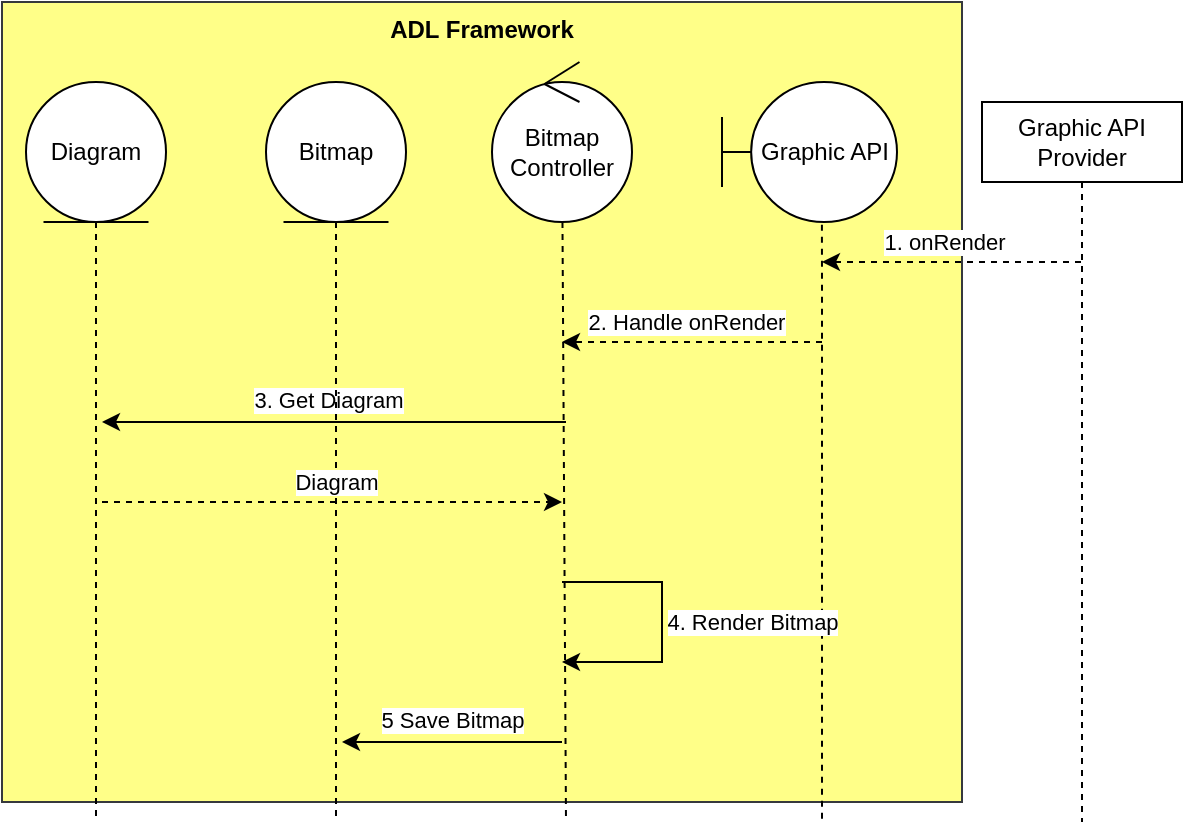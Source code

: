 <mxfile version="22.0.8" type="github">
  <diagram name="Page-1" id="xt_nnhYu07Hq9b79k1ty">
    <mxGraphModel dx="1394" dy="1847" grid="1" gridSize="10" guides="1" tooltips="1" connect="1" arrows="1" fold="1" page="1" pageScale="1" pageWidth="850" pageHeight="1100" math="0" shadow="0">
      <root>
        <mxCell id="0" />
        <mxCell id="1" parent="0" />
        <mxCell id="qb9J2J97RWohNg8CDa3N-9" value="&lt;b&gt;ADL Framework&lt;/b&gt;" style="rounded=0;whiteSpace=wrap;html=1;verticalAlign=top;fillColor=#ffff88;strokeColor=#36393d;" parent="1" vertex="1">
          <mxGeometry x="280" y="-10" width="480" height="400" as="geometry" />
        </mxCell>
        <mxCell id="d2GdL6p6CnoJohmCuEtg-9" style="rounded=0;orthogonalLoop=1;jettySize=auto;html=1;exitX=0.5;exitY=1;exitDx=0;exitDy=0;dashed=1;endArrow=none;endFill=0;" parent="1" edge="1">
          <mxGeometry relative="1" as="geometry">
            <mxPoint x="327" y="400" as="targetPoint" />
            <mxPoint x="327" y="100" as="sourcePoint" />
          </mxGeometry>
        </mxCell>
        <mxCell id="d2GdL6p6CnoJohmCuEtg-8" value="Diagram" style="ellipse;shape=umlEntity;whiteSpace=wrap;html=1;" parent="1" vertex="1">
          <mxGeometry x="292" y="30" width="70" height="70" as="geometry" />
        </mxCell>
        <mxCell id="qb9J2J97RWohNg8CDa3N-3" style="rounded=0;orthogonalLoop=1;jettySize=auto;html=1;dashed=1;endArrow=none;endFill=0;" parent="1" source="qb9J2J97RWohNg8CDa3N-4" edge="1">
          <mxGeometry relative="1" as="geometry">
            <mxPoint x="562" y="400" as="targetPoint" />
          </mxGeometry>
        </mxCell>
        <mxCell id="qb9J2J97RWohNg8CDa3N-4" value="Bitmap Controller" style="ellipse;shape=umlControl;whiteSpace=wrap;html=1;" parent="1" vertex="1">
          <mxGeometry x="525" y="20" width="70" height="80" as="geometry" />
        </mxCell>
        <mxCell id="qb9J2J97RWohNg8CDa3N-12" style="rounded=0;orthogonalLoop=1;jettySize=auto;html=1;endArrow=none;endFill=0;dashed=1;exitX=0.571;exitY=1.019;exitDx=0;exitDy=0;exitPerimeter=0;" parent="1" source="qb9J2J97RWohNg8CDa3N-13" edge="1">
          <mxGeometry relative="1" as="geometry">
            <mxPoint x="690" y="400" as="targetPoint" />
            <Array as="points">
              <mxPoint x="690" y="130" />
            </Array>
          </mxGeometry>
        </mxCell>
        <mxCell id="qb9J2J97RWohNg8CDa3N-13" value="Graphic API" style="shape=umlBoundary;whiteSpace=wrap;html=1;" parent="1" vertex="1">
          <mxGeometry x="640" y="30" width="87.5" height="70" as="geometry" />
        </mxCell>
        <mxCell id="qb9J2J97RWohNg8CDa3N-14" value="Graphic API Provider" style="shape=umlLifeline;perimeter=lifelinePerimeter;whiteSpace=wrap;html=1;container=1;dropTarget=0;collapsible=0;recursiveResize=0;outlineConnect=0;portConstraint=eastwest;newEdgeStyle={&quot;curved&quot;:0,&quot;rounded&quot;:0};" parent="1" vertex="1">
          <mxGeometry x="770" y="40" width="100" height="360" as="geometry" />
        </mxCell>
        <mxCell id="h0las7Yoy4YC9POL-h1v-2" value="" style="endArrow=classic;html=1;rounded=0;dashed=1;" parent="1" edge="1">
          <mxGeometry width="50" height="50" relative="1" as="geometry">
            <mxPoint x="819.5" y="120" as="sourcePoint" />
            <mxPoint x="690" y="120" as="targetPoint" />
          </mxGeometry>
        </mxCell>
        <mxCell id="h0las7Yoy4YC9POL-h1v-9" value="1. onRender" style="edgeLabel;html=1;align=center;verticalAlign=middle;resizable=0;points=[];" parent="h0las7Yoy4YC9POL-h1v-2" vertex="1" connectable="0">
          <mxGeometry x="0.155" y="-1" relative="1" as="geometry">
            <mxPoint x="6" y="-9" as="offset" />
          </mxGeometry>
        </mxCell>
        <mxCell id="h0las7Yoy4YC9POL-h1v-3" value="" style="endArrow=classic;html=1;rounded=0;dashed=1;" parent="1" edge="1">
          <mxGeometry width="50" height="50" relative="1" as="geometry">
            <mxPoint x="690" y="160" as="sourcePoint" />
            <mxPoint x="560" y="160" as="targetPoint" />
          </mxGeometry>
        </mxCell>
        <mxCell id="h0las7Yoy4YC9POL-h1v-11" value="2. Handle onRender" style="edgeLabel;html=1;align=center;verticalAlign=middle;resizable=0;points=[];" parent="h0las7Yoy4YC9POL-h1v-3" vertex="1" connectable="0">
          <mxGeometry x="0.052" y="-1" relative="1" as="geometry">
            <mxPoint y="-9" as="offset" />
          </mxGeometry>
        </mxCell>
        <mxCell id="h0las7Yoy4YC9POL-h1v-4" value="" style="endArrow=classic;html=1;rounded=0;" parent="1" edge="1">
          <mxGeometry width="50" height="50" relative="1" as="geometry">
            <mxPoint x="562" y="200" as="sourcePoint" />
            <mxPoint x="330" y="200" as="targetPoint" />
          </mxGeometry>
        </mxCell>
        <mxCell id="h0las7Yoy4YC9POL-h1v-12" value="3. Get Diagram" style="edgeLabel;html=1;align=center;verticalAlign=middle;resizable=0;points=[];" parent="h0las7Yoy4YC9POL-h1v-4" vertex="1" connectable="0">
          <mxGeometry x="0.141" y="-1" relative="1" as="geometry">
            <mxPoint x="13" y="-10" as="offset" />
          </mxGeometry>
        </mxCell>
        <mxCell id="h0las7Yoy4YC9POL-h1v-5" style="rounded=0;orthogonalLoop=1;jettySize=auto;html=1;exitX=0.5;exitY=1;exitDx=0;exitDy=0;dashed=1;endArrow=none;endFill=0;" parent="1" edge="1">
          <mxGeometry relative="1" as="geometry">
            <mxPoint x="447" y="400" as="targetPoint" />
            <mxPoint x="447" y="100" as="sourcePoint" />
          </mxGeometry>
        </mxCell>
        <mxCell id="h0las7Yoy4YC9POL-h1v-6" value="Bitmap" style="ellipse;shape=umlEntity;whiteSpace=wrap;html=1;" parent="1" vertex="1">
          <mxGeometry x="412" y="30" width="70" height="70" as="geometry" />
        </mxCell>
        <mxCell id="h0las7Yoy4YC9POL-h1v-7" value="" style="endArrow=classic;html=1;rounded=0;dashed=1;" parent="1" edge="1">
          <mxGeometry width="50" height="50" relative="1" as="geometry">
            <mxPoint x="330" y="240" as="sourcePoint" />
            <mxPoint x="560" y="240" as="targetPoint" />
          </mxGeometry>
        </mxCell>
        <mxCell id="h0las7Yoy4YC9POL-h1v-13" value="Diagram" style="edgeLabel;html=1;align=center;verticalAlign=middle;resizable=0;points=[];" parent="h0las7Yoy4YC9POL-h1v-7" vertex="1" connectable="0">
          <mxGeometry x="-0.29" y="2" relative="1" as="geometry">
            <mxPoint x="35" y="-8" as="offset" />
          </mxGeometry>
        </mxCell>
        <mxCell id="h0las7Yoy4YC9POL-h1v-18" value="" style="endArrow=classic;html=1;rounded=0;edgeStyle=elbowEdgeStyle;" parent="1" edge="1">
          <mxGeometry width="50" height="50" relative="1" as="geometry">
            <mxPoint x="560" y="280" as="sourcePoint" />
            <mxPoint x="560" y="320" as="targetPoint" />
            <Array as="points">
              <mxPoint x="610" y="310" />
            </Array>
          </mxGeometry>
        </mxCell>
        <mxCell id="h0las7Yoy4YC9POL-h1v-21" value="4. Render Bitmap" style="edgeLabel;html=1;align=center;verticalAlign=middle;resizable=0;points=[];" parent="h0las7Yoy4YC9POL-h1v-18" vertex="1" connectable="0">
          <mxGeometry x="-0.012" y="-4" relative="1" as="geometry">
            <mxPoint x="49" y="1" as="offset" />
          </mxGeometry>
        </mxCell>
        <mxCell id="h0las7Yoy4YC9POL-h1v-23" value="" style="endArrow=classic;html=1;rounded=0;" parent="1" edge="1">
          <mxGeometry width="50" height="50" relative="1" as="geometry">
            <mxPoint x="560" y="360" as="sourcePoint" />
            <mxPoint x="450" y="360" as="targetPoint" />
          </mxGeometry>
        </mxCell>
        <mxCell id="h0las7Yoy4YC9POL-h1v-24" value="5 Save Bitmap" style="edgeLabel;html=1;align=center;verticalAlign=middle;resizable=0;points=[];" parent="h0las7Yoy4YC9POL-h1v-23" vertex="1" connectable="0">
          <mxGeometry x="0.011" relative="1" as="geometry">
            <mxPoint y="-11" as="offset" />
          </mxGeometry>
        </mxCell>
      </root>
    </mxGraphModel>
  </diagram>
</mxfile>
